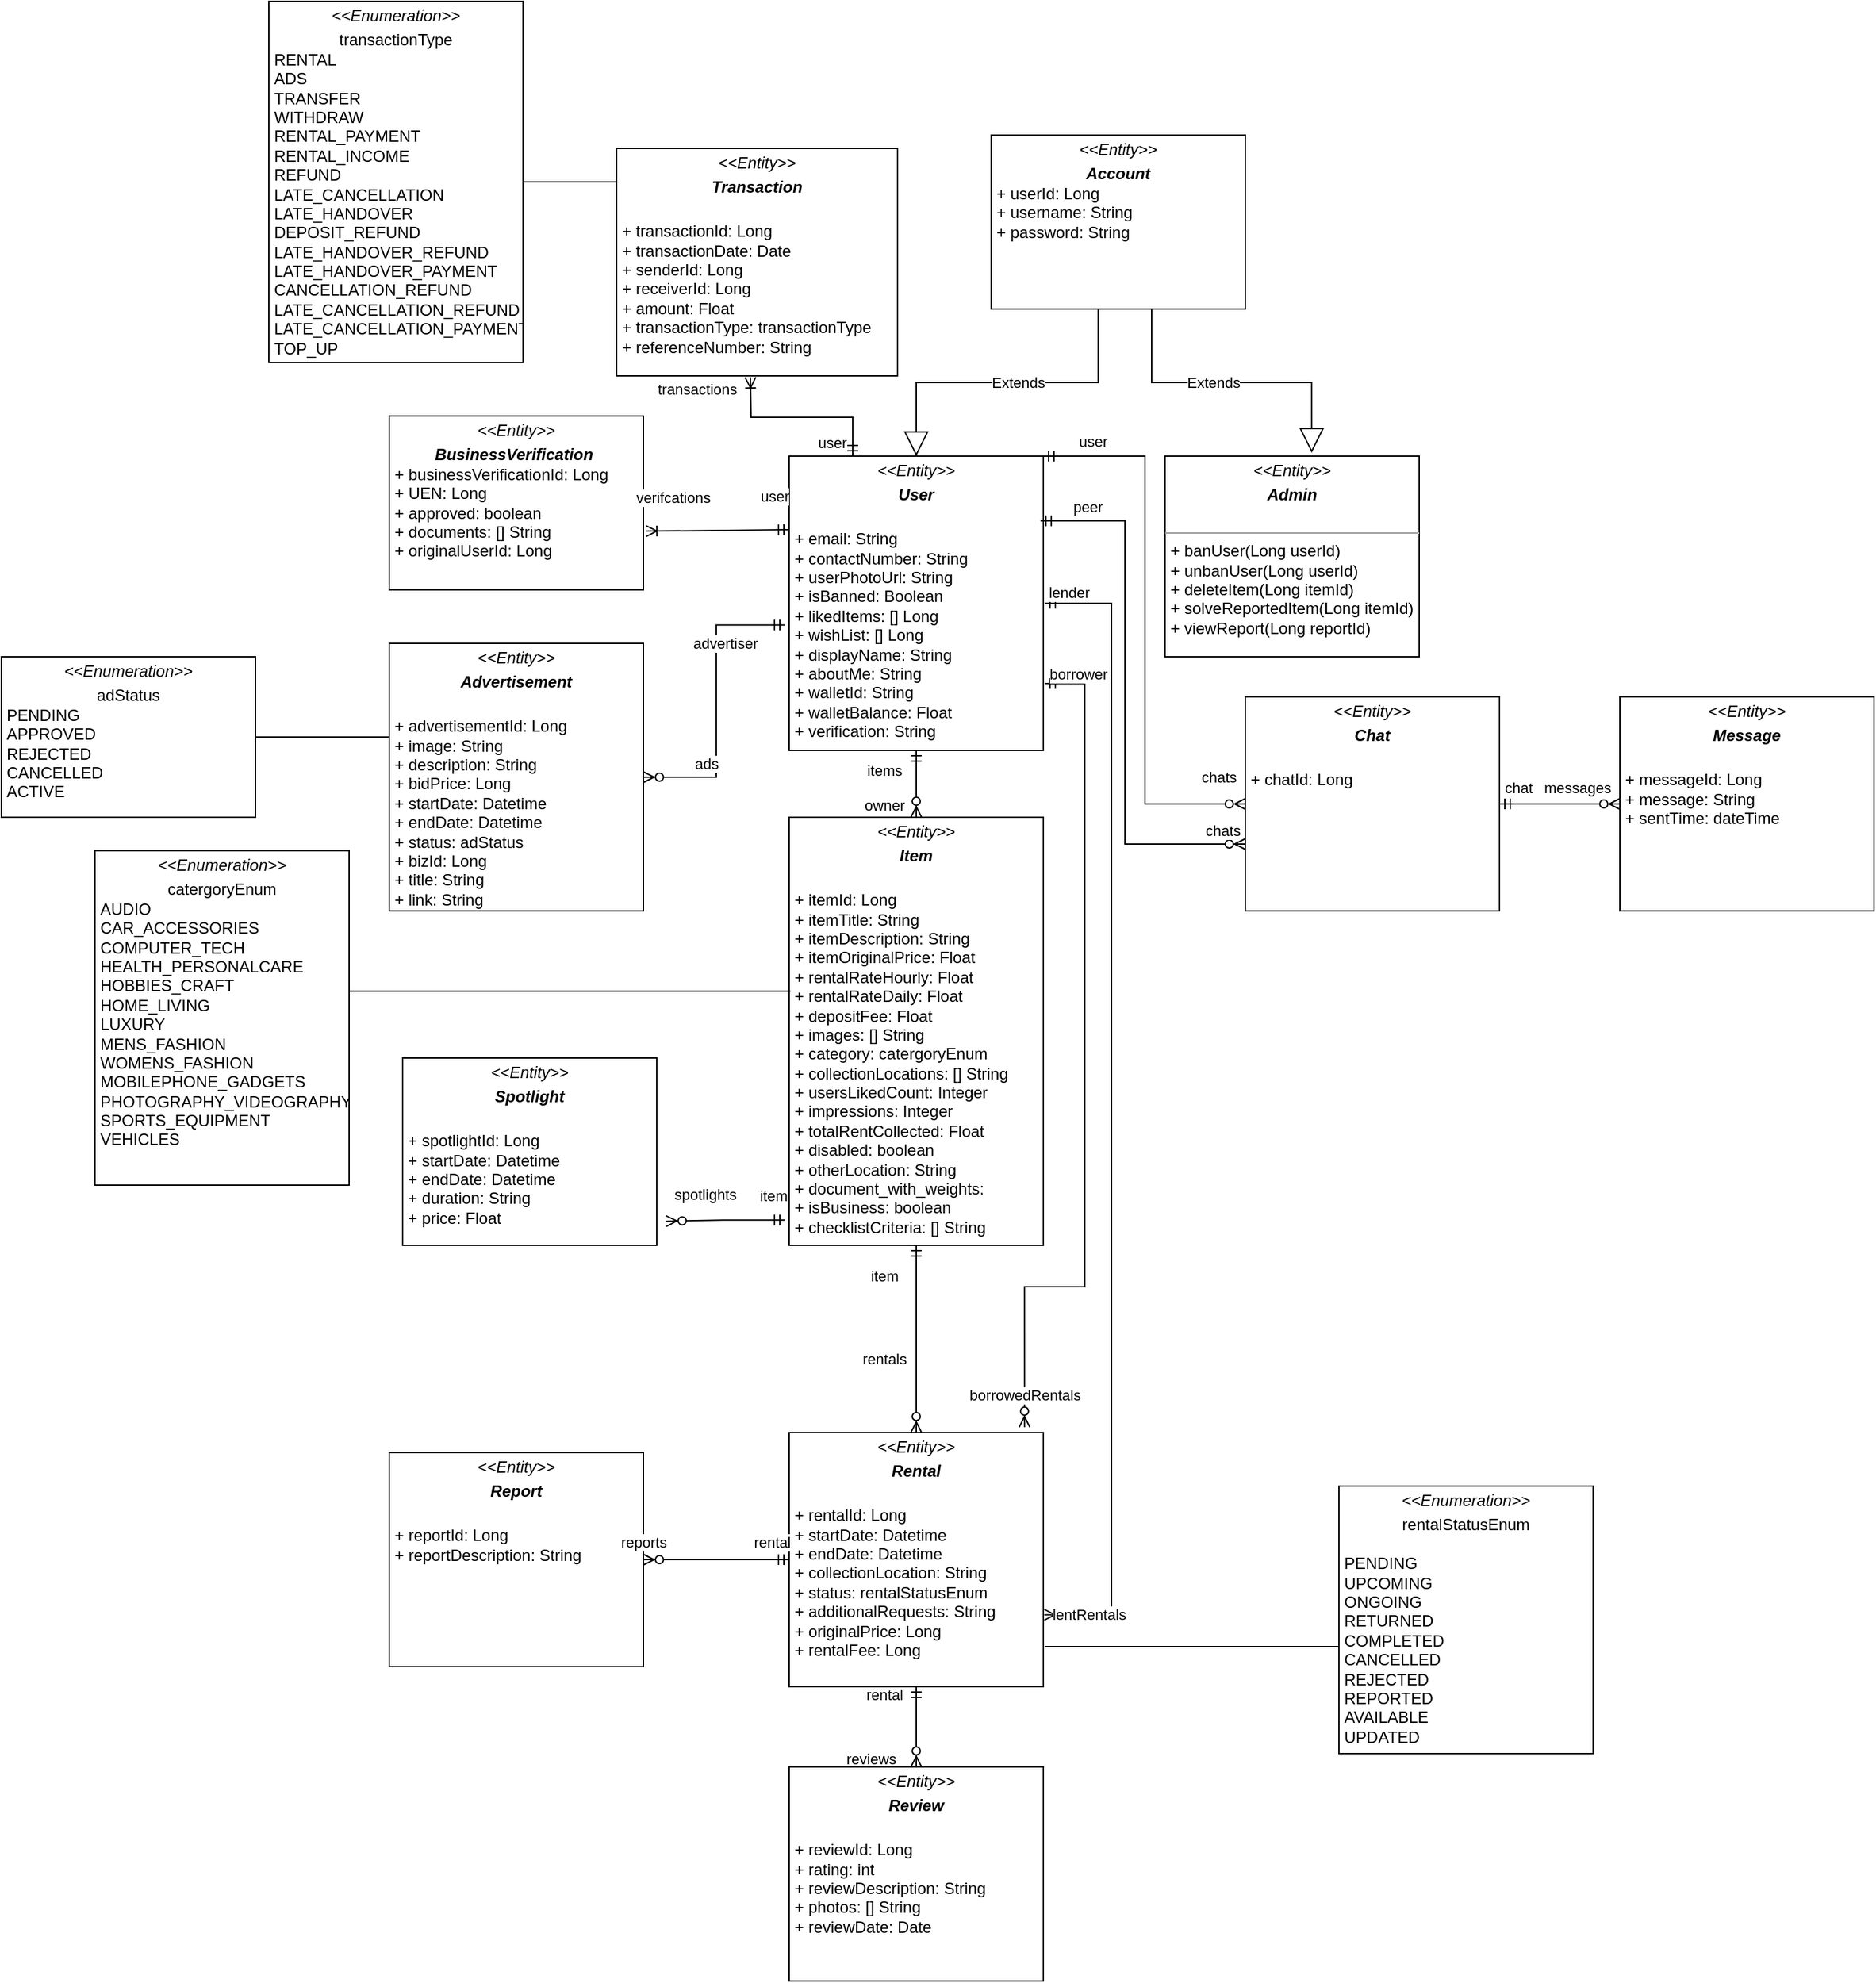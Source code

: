 <mxfile version="22.0.8" type="github">
  <diagram id="C5RBs43oDa-KdzZeNtuy" name="Page-1">
    <mxGraphModel dx="2501" dy="1987" grid="1" gridSize="10" guides="1" tooltips="1" connect="1" arrows="1" fold="1" page="1" pageScale="1" pageWidth="827" pageHeight="1169" math="0" shadow="0">
      <root>
        <mxCell id="WIyWlLk6GJQsqaUBKTNV-0" />
        <mxCell id="WIyWlLk6GJQsqaUBKTNV-1" parent="WIyWlLk6GJQsqaUBKTNV-0" />
        <mxCell id="4CHvbJoagZqmo3jlW4zm-0" value="&lt;p style=&quot;margin:0px;margin-top:4px;text-align:center;&quot;&gt;&lt;i&gt;&amp;lt;&amp;lt;Entity&amp;gt;&amp;gt;&lt;/i&gt;&lt;/p&gt;&lt;p style=&quot;margin:0px;margin-top:4px;text-align:center;&quot;&gt;&lt;i&gt;&lt;b&gt;User&lt;/b&gt;&lt;/i&gt;&lt;br&gt;&lt;/p&gt;&lt;p style=&quot;margin:0px;margin-top:4px;text-align:center;&quot;&gt;&lt;br&gt;&lt;/p&gt;&lt;p style=&quot;margin:0px;margin-left:4px;&quot;&gt;+ email: String&lt;/p&gt;&lt;p style=&quot;margin:0px;margin-left:4px;&quot;&gt;+ contactNumber: String&lt;/p&gt;&lt;p style=&quot;margin:0px;margin-left:4px;&quot;&gt;+ userPhotoUrl: String&lt;/p&gt;&lt;p style=&quot;margin:0px;margin-left:4px;&quot;&gt;+ isBanned: Boolean&lt;/p&gt;&lt;p style=&quot;margin:0px;margin-left:4px;&quot;&gt;+ likedItems: [] Long&lt;/p&gt;&lt;p style=&quot;margin:0px;margin-left:4px;&quot;&gt;+ wishList: [] Long&lt;br&gt;&lt;/p&gt;&lt;p style=&quot;margin:0px;margin-left:4px;&quot;&gt;+ displayName: String&lt;br&gt;&lt;/p&gt;&lt;p style=&quot;margin:0px;margin-left:4px;&quot;&gt;+ aboutMe: String&lt;br&gt;&lt;/p&gt;&lt;p style=&quot;margin:0px;margin-left:4px;&quot;&gt;+ walletId: String&lt;br&gt;&lt;/p&gt;&lt;p style=&quot;margin:0px;margin-left:4px;&quot;&gt;+ walletBalance: Float&lt;br&gt;&lt;/p&gt;&lt;p style=&quot;margin:0px;margin-left:4px;&quot;&gt;+ verification: String&lt;br&gt;&lt;/p&gt;&lt;p style=&quot;margin:0px;margin-left:4px;&quot;&gt;&lt;br&gt;&lt;/p&gt;&lt;p style=&quot;margin:0px;margin-left:4px;&quot;&gt;&lt;br&gt;&lt;/p&gt;" style="verticalAlign=top;align=left;overflow=fill;fontSize=12;fontFamily=Helvetica;html=1;whiteSpace=wrap;" vertex="1" parent="WIyWlLk6GJQsqaUBKTNV-1">
          <mxGeometry x="319" y="40" width="190" height="220" as="geometry" />
        </mxCell>
        <mxCell id="4CHvbJoagZqmo3jlW4zm-1" value="&lt;p style=&quot;margin:0px;margin-top:4px;text-align:center;&quot;&gt;&lt;i&gt;&amp;lt;&amp;lt;Entity&amp;gt;&amp;gt;&lt;/i&gt;&lt;/p&gt;&lt;p style=&quot;margin:0px;margin-top:4px;text-align:center;&quot;&gt;&lt;i&gt;&lt;b&gt;BusinessVerification&lt;/b&gt;&lt;/i&gt;&lt;span style=&quot;background-color: initial; text-align: left;&quot;&gt;&amp;nbsp;&lt;/span&gt;&lt;/p&gt;&lt;p style=&quot;margin:0px;margin-left:4px;&quot;&gt;+ businessVerificationId: Long&lt;/p&gt;&lt;p style=&quot;margin:0px;margin-left:4px;&quot;&gt;+ UEN: Long&lt;/p&gt;&lt;p style=&quot;margin:0px;margin-left:4px;&quot;&gt;+ approved: boolean&lt;/p&gt;&lt;p style=&quot;margin:0px;margin-left:4px;&quot;&gt;+ documents: [] String&lt;/p&gt;&lt;p style=&quot;margin:0px;margin-left:4px;&quot;&gt;+ originalUserId: Long&lt;/p&gt;&lt;p style=&quot;margin:0px;margin-left:4px;&quot;&gt;&lt;br&gt;&lt;/p&gt;" style="verticalAlign=top;align=left;overflow=fill;fontSize=12;fontFamily=Helvetica;html=1;whiteSpace=wrap;" vertex="1" parent="WIyWlLk6GJQsqaUBKTNV-1">
          <mxGeometry x="20" y="10" width="190" height="130" as="geometry" />
        </mxCell>
        <mxCell id="4CHvbJoagZqmo3jlW4zm-2" value="&lt;p style=&quot;margin:0px;margin-top:4px;text-align:center;&quot;&gt;&lt;i&gt;&amp;lt;&amp;lt;Entity&amp;gt;&amp;gt;&lt;/i&gt;&lt;/p&gt;&lt;p style=&quot;margin:0px;margin-top:4px;text-align:center;&quot;&gt;&lt;i&gt;&lt;b&gt;Account&lt;/b&gt;&lt;/i&gt;&lt;br&gt;&lt;/p&gt;&lt;p style=&quot;border-color: var(--border-color); margin: 0px 0px 0px 4px;&quot;&gt;+ userId: Long&lt;br style=&quot;border-color: var(--border-color);&quot;&gt;+ username: String&lt;/p&gt;&lt;p style=&quot;border-color: var(--border-color); margin: 0px 0px 0px 4px;&quot;&gt;+ password: String&lt;/p&gt;&lt;p style=&quot;margin:0px;margin-left:4px;&quot;&gt;&lt;br&gt;&lt;/p&gt;" style="verticalAlign=top;align=left;overflow=fill;fontSize=12;fontFamily=Helvetica;html=1;whiteSpace=wrap;" vertex="1" parent="WIyWlLk6GJQsqaUBKTNV-1">
          <mxGeometry x="470" y="-200" width="190" height="130" as="geometry" />
        </mxCell>
        <mxCell id="4CHvbJoagZqmo3jlW4zm-3" value="Extends" style="endArrow=block;endSize=16;endFill=0;html=1;rounded=0;exitX=0.5;exitY=1;exitDx=0;exitDy=0;entryX=0.5;entryY=0;entryDx=0;entryDy=0;edgeStyle=orthogonalEdgeStyle;" edge="1" parent="WIyWlLk6GJQsqaUBKTNV-1" source="4CHvbJoagZqmo3jlW4zm-2" target="4CHvbJoagZqmo3jlW4zm-0">
          <mxGeometry width="160" relative="1" as="geometry">
            <mxPoint x="600" y="60" as="sourcePoint" />
            <mxPoint x="760" y="60" as="targetPoint" />
            <Array as="points">
              <mxPoint x="550" y="-70" />
              <mxPoint x="550" y="-15" />
              <mxPoint x="414" y="-15" />
            </Array>
          </mxGeometry>
        </mxCell>
        <mxCell id="4CHvbJoagZqmo3jlW4zm-4" value="&lt;p style=&quot;margin:0px;margin-top:4px;text-align:center;&quot;&gt;&lt;i&gt;&amp;lt;&amp;lt;Entity&amp;gt;&amp;gt;&lt;/i&gt;&lt;/p&gt;&lt;p style=&quot;margin:0px;margin-top:4px;text-align:center;&quot;&gt;&lt;i&gt;&lt;b&gt;Admin&lt;/b&gt;&lt;/i&gt;&lt;br&gt;&lt;/p&gt;&lt;p style=&quot;border-color: var(--border-color); margin: 0px 0px 0px 4px;&quot;&gt;&lt;br&gt;&lt;/p&gt;&lt;hr size=&quot;1&quot;&gt;&lt;p style=&quot;margin:0px;margin-left:4px;&quot;&gt;+ banUser(Long userId)&lt;/p&gt;&lt;p style=&quot;margin:0px;margin-left:4px;&quot;&gt;+ unbanUser(Long userId)&lt;/p&gt;&lt;p style=&quot;margin:0px;margin-left:4px;&quot;&gt;+ deleteItem(Long itemId)&lt;/p&gt;&lt;p style=&quot;margin:0px;margin-left:4px;&quot;&gt;+ solveReportedItem(Long itemId)&lt;/p&gt;&lt;p style=&quot;margin:0px;margin-left:4px;&quot;&gt;+ viewReport(Long reportId)&lt;/p&gt;" style="verticalAlign=top;align=left;overflow=fill;fontSize=12;fontFamily=Helvetica;html=1;whiteSpace=wrap;" vertex="1" parent="WIyWlLk6GJQsqaUBKTNV-1">
          <mxGeometry x="600" y="40" width="190" height="150" as="geometry" />
        </mxCell>
        <mxCell id="4CHvbJoagZqmo3jlW4zm-5" value="Extends" style="endArrow=block;endSize=16;endFill=0;html=1;rounded=0;exitX=0.5;exitY=1;exitDx=0;exitDy=0;edgeStyle=orthogonalEdgeStyle;entryX=0.577;entryY=-0.017;entryDx=0;entryDy=0;entryPerimeter=0;" edge="1" parent="WIyWlLk6GJQsqaUBKTNV-1" source="4CHvbJoagZqmo3jlW4zm-2" target="4CHvbJoagZqmo3jlW4zm-4">
          <mxGeometry width="160" relative="1" as="geometry">
            <mxPoint x="614" y="-60" as="sourcePoint" />
            <mxPoint x="910" y="-80" as="targetPoint" />
            <Array as="points">
              <mxPoint x="590" y="-70" />
              <mxPoint x="590" y="-15" />
              <mxPoint x="710" y="-15" />
            </Array>
          </mxGeometry>
        </mxCell>
        <mxCell id="4CHvbJoagZqmo3jlW4zm-6" value="&lt;p style=&quot;margin:0px;margin-top:4px;text-align:center;&quot;&gt;&lt;i&gt;&amp;lt;&amp;lt;Entity&amp;gt;&amp;gt;&lt;/i&gt;&lt;/p&gt;&lt;p style=&quot;margin:0px;margin-top:4px;text-align:center;&quot;&gt;&lt;i&gt;&lt;b&gt;Item&lt;/b&gt;&lt;/i&gt;&lt;br&gt;&lt;/p&gt;&lt;p style=&quot;margin:0px;margin-top:4px;text-align:center;&quot;&gt;&lt;br&gt;&lt;/p&gt;&lt;p style=&quot;margin:0px;margin-left:4px;&quot;&gt;+ itemId: Long&lt;br&gt;&lt;/p&gt;&lt;p style=&quot;margin:0px;margin-left:4px;&quot;&gt;+ itemTitle: String&lt;/p&gt;&lt;p style=&quot;margin:0px;margin-left:4px;&quot;&gt;+ itemDescription: String&lt;/p&gt;&lt;p style=&quot;margin:0px;margin-left:4px;&quot;&gt;+ itemOriginalPrice: Float&lt;/p&gt;&lt;p style=&quot;margin:0px;margin-left:4px;&quot;&gt;+ rentalRateHourly: Float&lt;/p&gt;&lt;p style=&quot;margin:0px;margin-left:4px;&quot;&gt;+ rentalRateDaily: Float&lt;/p&gt;&lt;p style=&quot;border-color: var(--border-color); margin: 0px 0px 0px 4px;&quot;&gt;+ depositFee: Float&lt;/p&gt;&lt;p style=&quot;margin:0px;margin-left:4px;&quot;&gt;+ images: [] String&lt;/p&gt;&lt;p style=&quot;margin:0px;margin-left:4px;&quot;&gt;+ category: catergoryEnum&lt;/p&gt;&lt;p style=&quot;margin:0px;margin-left:4px;&quot;&gt;+ collectionLocations: [] String&lt;/p&gt;&lt;p style=&quot;margin:0px;margin-left:4px;&quot;&gt;+ usersLikedCount: Integer&lt;/p&gt;&lt;p style=&quot;margin:0px;margin-left:4px;&quot;&gt;+ impressions: Integer&lt;br&gt;&lt;/p&gt;&lt;p style=&quot;margin:0px;margin-left:4px;&quot;&gt;+ totalRentCollected: Float&lt;/p&gt;&lt;p style=&quot;margin:0px;margin-left:4px;&quot;&gt;+ disabled: boolean&lt;/p&gt;&lt;p style=&quot;margin:0px;margin-left:4px;&quot;&gt;+ otherLocation: String&lt;/p&gt;&lt;p style=&quot;margin:0px;margin-left:4px;&quot;&gt;+ document_with_weights:&lt;/p&gt;&lt;p style=&quot;margin:0px;margin-left:4px;&quot;&gt;+ isBusiness: boolean&lt;/p&gt;&lt;p style=&quot;margin:0px;margin-left:4px;&quot;&gt;+ checklistCriteria: [] String&lt;/p&gt;&lt;p style=&quot;margin:0px;margin-left:4px;&quot;&gt;&lt;br&gt;&lt;/p&gt;" style="verticalAlign=top;align=left;overflow=fill;fontSize=12;fontFamily=Helvetica;html=1;whiteSpace=wrap;" vertex="1" parent="WIyWlLk6GJQsqaUBKTNV-1">
          <mxGeometry x="319" y="310" width="190" height="320" as="geometry" />
        </mxCell>
        <mxCell id="4CHvbJoagZqmo3jlW4zm-7" value="" style="fontSize=12;html=1;endArrow=ERzeroToMany;startArrow=ERmandOne;rounded=0;exitX=0.5;exitY=1;exitDx=0;exitDy=0;" edge="1" parent="WIyWlLk6GJQsqaUBKTNV-1" source="4CHvbJoagZqmo3jlW4zm-0" target="4CHvbJoagZqmo3jlW4zm-6">
          <mxGeometry width="100" height="100" relative="1" as="geometry">
            <mxPoint x="580" y="540" as="sourcePoint" />
            <mxPoint x="480" y="460" as="targetPoint" />
          </mxGeometry>
        </mxCell>
        <mxCell id="4CHvbJoagZqmo3jlW4zm-8" value="owner" style="edgeLabel;html=1;align=center;verticalAlign=middle;resizable=0;points=[];" vertex="1" connectable="0" parent="4CHvbJoagZqmo3jlW4zm-7">
          <mxGeometry x="-0.59" y="1" relative="1" as="geometry">
            <mxPoint x="-25" y="30" as="offset" />
          </mxGeometry>
        </mxCell>
        <mxCell id="4CHvbJoagZqmo3jlW4zm-9" value="items" style="edgeLabel;html=1;align=center;verticalAlign=middle;resizable=0;points=[];" vertex="1" connectable="0" parent="4CHvbJoagZqmo3jlW4zm-7">
          <mxGeometry x="0.032" y="-1" relative="1" as="geometry">
            <mxPoint x="-23" y="-11" as="offset" />
          </mxGeometry>
        </mxCell>
        <mxCell id="4CHvbJoagZqmo3jlW4zm-10" value="" style="fontSize=12;html=1;endArrow=ERzeroToMany;startArrow=ERmandOne;rounded=0;exitX=0.5;exitY=1;exitDx=0;exitDy=0;" edge="1" parent="WIyWlLk6GJQsqaUBKTNV-1" source="4CHvbJoagZqmo3jlW4zm-14" target="4CHvbJoagZqmo3jlW4zm-13">
          <mxGeometry width="100" height="100" relative="1" as="geometry">
            <mxPoint x="230" y="1050" as="sourcePoint" />
            <mxPoint x="230" y="1130" as="targetPoint" />
          </mxGeometry>
        </mxCell>
        <mxCell id="4CHvbJoagZqmo3jlW4zm-11" value="rental" style="edgeLabel;html=1;align=center;verticalAlign=middle;resizable=0;points=[];" vertex="1" connectable="0" parent="4CHvbJoagZqmo3jlW4zm-10">
          <mxGeometry x="-0.566" relative="1" as="geometry">
            <mxPoint x="-24" y="-7" as="offset" />
          </mxGeometry>
        </mxCell>
        <mxCell id="4CHvbJoagZqmo3jlW4zm-12" value="reviews" style="edgeLabel;html=1;align=center;verticalAlign=middle;resizable=0;points=[];" vertex="1" connectable="0" parent="4CHvbJoagZqmo3jlW4zm-10">
          <mxGeometry x="0.372" relative="1" as="geometry">
            <mxPoint x="-34" y="13" as="offset" />
          </mxGeometry>
        </mxCell>
        <mxCell id="4CHvbJoagZqmo3jlW4zm-13" value="&lt;p style=&quot;margin:0px;margin-top:4px;text-align:center;&quot;&gt;&lt;i&gt;&amp;lt;&amp;lt;Entity&amp;gt;&amp;gt;&lt;/i&gt;&lt;/p&gt;&lt;p style=&quot;margin:0px;margin-top:4px;text-align:center;&quot;&gt;&lt;b&gt;&lt;i&gt;Review&lt;/i&gt;&lt;/b&gt;&lt;/p&gt;&lt;p style=&quot;margin:0px;margin-top:4px;text-align:center;&quot;&gt;&lt;b&gt;&lt;i&gt;&lt;br&gt;&lt;/i&gt;&lt;/b&gt;&lt;/p&gt;&lt;p style=&quot;margin:0px;margin-left:4px;&quot;&gt;+ reviewId: Long&lt;br&gt;&lt;/p&gt;&lt;p style=&quot;margin:0px;margin-left:4px;&quot;&gt;+ rating: int&lt;/p&gt;&lt;p style=&quot;margin:0px;margin-left:4px;&quot;&gt;+ reviewDescription: String&lt;/p&gt;&lt;p style=&quot;margin:0px;margin-left:4px;&quot;&gt;+ photos: [] String&lt;/p&gt;&lt;p style=&quot;margin:0px;margin-left:4px;&quot;&gt;+ reviewDate: Date&lt;/p&gt;&lt;p style=&quot;margin:0px;margin-left:4px;&quot;&gt;&lt;br&gt;&lt;/p&gt;&lt;p style=&quot;margin:0px;margin-left:4px;&quot;&gt;&lt;br&gt;&lt;/p&gt;" style="verticalAlign=top;align=left;overflow=fill;fontSize=12;fontFamily=Helvetica;html=1;whiteSpace=wrap;" vertex="1" parent="WIyWlLk6GJQsqaUBKTNV-1">
          <mxGeometry x="319" y="1020" width="190" height="160" as="geometry" />
        </mxCell>
        <mxCell id="4CHvbJoagZqmo3jlW4zm-14" value="&lt;p style=&quot;margin:0px;margin-top:4px;text-align:center;&quot;&gt;&lt;i&gt;&amp;lt;&amp;lt;Entity&amp;gt;&amp;gt;&lt;/i&gt;&lt;/p&gt;&lt;p style=&quot;margin:0px;margin-top:4px;text-align:center;&quot;&gt;&lt;b&gt;&lt;i&gt;Rental&lt;/i&gt;&lt;/b&gt;&lt;/p&gt;&lt;p style=&quot;margin:0px;margin-top:4px;text-align:center;&quot;&gt;&lt;b&gt;&lt;i&gt;&lt;br&gt;&lt;/i&gt;&lt;/b&gt;&lt;/p&gt;&lt;p style=&quot;margin:0px;margin-left:4px;&quot;&gt;+ rentalId: Long&lt;/p&gt;&lt;p style=&quot;margin:0px;margin-left:4px;&quot;&gt;&lt;span style=&quot;background-color: initial;&quot;&gt;+ startDate: Datetime&lt;/span&gt;&lt;br&gt;&lt;/p&gt;&lt;p style=&quot;margin:0px;margin-left:4px;&quot;&gt;+ endDate: Datetime&lt;br&gt;&lt;/p&gt;&lt;p style=&quot;margin:0px;margin-left:4px;&quot;&gt;+ collectionLocation: String&lt;/p&gt;&lt;p style=&quot;margin:0px;margin-left:4px;&quot;&gt;+ status: rentalStatusEnum&lt;/p&gt;&lt;p style=&quot;border-color: var(--border-color); margin: 0px 0px 0px 4px;&quot;&gt;+ additionalRequests: String&lt;/p&gt;&lt;p style=&quot;border-color: var(--border-color); margin: 0px 0px 0px 4px;&quot;&gt;+ originalPrice: Long&lt;/p&gt;&lt;p style=&quot;border-color: var(--border-color); margin: 0px 0px 0px 4px;&quot;&gt;&lt;span style=&quot;background-color: initial;&quot;&gt;+ rentalFee: Long&lt;/span&gt;&lt;br&gt;&lt;/p&gt;&lt;p style=&quot;border-color: var(--border-color); margin: 0px 0px 0px 4px;&quot;&gt;&lt;br&gt;&lt;/p&gt;&lt;div&gt;&lt;br&gt;&lt;/div&gt;&lt;hr size=&quot;1&quot;&gt;&lt;p style=&quot;margin:0px;margin-left:4px;&quot;&gt;&lt;br&gt;&lt;/p&gt;" style="verticalAlign=top;align=left;overflow=fill;fontSize=12;fontFamily=Helvetica;html=1;whiteSpace=wrap;" vertex="1" parent="WIyWlLk6GJQsqaUBKTNV-1">
          <mxGeometry x="319" y="770" width="190" height="190" as="geometry" />
        </mxCell>
        <mxCell id="4CHvbJoagZqmo3jlW4zm-15" value="&lt;p style=&quot;margin:0px;margin-top:4px;text-align:center;&quot;&gt;&lt;i&gt;&amp;lt;&amp;lt;Enumeration&amp;gt;&amp;gt;&lt;/i&gt;&lt;/p&gt;&lt;p style=&quot;margin:0px;margin-top:4px;text-align:center;&quot;&gt;catergoryEnum&lt;br&gt;&lt;/p&gt;&lt;p style=&quot;margin:0px;margin-left:4px;&quot;&gt;AUDIO&lt;/p&gt;&lt;p style=&quot;margin:0px;margin-left:4px;&quot;&gt;CAR_ACCESSORIES&lt;/p&gt;&lt;p style=&quot;margin:0px;margin-left:4px;&quot;&gt;COMPUTER_TECH&lt;/p&gt;&lt;p style=&quot;margin:0px;margin-left:4px;&quot;&gt;HEALTH_PERSONALCARE&lt;/p&gt;&lt;p style=&quot;margin:0px;margin-left:4px;&quot;&gt;HOBBIES_CRAFT&lt;/p&gt;&lt;p style=&quot;margin:0px;margin-left:4px;&quot;&gt;HOME_LIVING&lt;/p&gt;&lt;p style=&quot;margin:0px;margin-left:4px;&quot;&gt;LUXURY&lt;/p&gt;&lt;p style=&quot;margin:0px;margin-left:4px;&quot;&gt;MENS_FASHION&lt;/p&gt;&lt;p style=&quot;margin:0px;margin-left:4px;&quot;&gt;WOMENS_FASHION&lt;/p&gt;&lt;p style=&quot;margin:0px;margin-left:4px;&quot;&gt;MOBILEPHONE_GADGETS&lt;/p&gt;&lt;p style=&quot;margin:0px;margin-left:4px;&quot;&gt;PHOTOGRAPHY_VIDEOGRAPHY&lt;/p&gt;&lt;p style=&quot;margin:0px;margin-left:4px;&quot;&gt;SPORTS_EQUIPMENT&lt;/p&gt;&lt;p style=&quot;margin:0px;margin-left:4px;&quot;&gt;VEHICLES&lt;/p&gt;&lt;p style=&quot;margin:0px;margin-left:4px;&quot;&gt;&lt;br&gt;&lt;/p&gt;&lt;p style=&quot;margin:0px;margin-left:4px;&quot;&gt;&lt;br&gt;&lt;/p&gt;" style="verticalAlign=top;align=left;overflow=fill;fontSize=12;fontFamily=Helvetica;html=1;whiteSpace=wrap;" vertex="1" parent="WIyWlLk6GJQsqaUBKTNV-1">
          <mxGeometry x="-200" y="335" width="190" height="250" as="geometry" />
        </mxCell>
        <mxCell id="4CHvbJoagZqmo3jlW4zm-16" value="&lt;p style=&quot;margin:0px;margin-top:4px;text-align:center;&quot;&gt;&lt;i&gt;&amp;lt;&amp;lt;Enumeration&amp;gt;&amp;gt;&lt;/i&gt;&lt;/p&gt;&lt;p style=&quot;margin:0px;margin-top:4px;text-align:center;&quot;&gt;rentalStatusEnum&lt;/p&gt;&lt;p style=&quot;margin:0px;margin-left:4px;&quot;&gt;&lt;br&gt;&lt;/p&gt;&lt;p style=&quot;margin:0px;margin-left:4px;&quot;&gt;PENDING&lt;/p&gt;&lt;p style=&quot;margin:0px;margin-left:4px;&quot;&gt;UPCOMING&lt;/p&gt;&lt;p style=&quot;margin:0px;margin-left:4px;&quot;&gt;ONGOING&lt;/p&gt;&lt;p style=&quot;margin:0px;margin-left:4px;&quot;&gt;RETURNED&lt;/p&gt;&lt;p style=&quot;margin:0px;margin-left:4px;&quot;&gt;COMPLETED&lt;/p&gt;&lt;p style=&quot;margin:0px;margin-left:4px;&quot;&gt;CANCELLED&lt;br&gt;&lt;/p&gt;&lt;p style=&quot;margin:0px;margin-left:4px;&quot;&gt;REJECTED&lt;/p&gt;&lt;p style=&quot;margin:0px;margin-left:4px;&quot;&gt;REPORTED&lt;/p&gt;&lt;p style=&quot;margin:0px;margin-left:4px;&quot;&gt;AVAILABLE&lt;/p&gt;&lt;p style=&quot;margin:0px;margin-left:4px;&quot;&gt;UPDATED&lt;/p&gt;" style="verticalAlign=top;align=left;overflow=fill;fontSize=12;fontFamily=Helvetica;html=1;whiteSpace=wrap;" vertex="1" parent="WIyWlLk6GJQsqaUBKTNV-1">
          <mxGeometry x="730" y="810" width="190" height="200" as="geometry" />
        </mxCell>
        <mxCell id="4CHvbJoagZqmo3jlW4zm-17" value="" style="fontSize=12;html=1;endArrow=ERzeroToMany;startArrow=ERmandOne;rounded=0;exitX=0.5;exitY=1;exitDx=0;exitDy=0;entryX=0.5;entryY=0;entryDx=0;entryDy=0;" edge="1" parent="WIyWlLk6GJQsqaUBKTNV-1" source="4CHvbJoagZqmo3jlW4zm-6" target="4CHvbJoagZqmo3jlW4zm-14">
          <mxGeometry width="100" height="100" relative="1" as="geometry">
            <mxPoint x="329" y="570" as="sourcePoint" />
            <mxPoint x="240" y="570" as="targetPoint" />
          </mxGeometry>
        </mxCell>
        <mxCell id="4CHvbJoagZqmo3jlW4zm-18" value="item" style="edgeLabel;html=1;align=center;verticalAlign=middle;resizable=0;points=[];" vertex="1" connectable="0" parent="4CHvbJoagZqmo3jlW4zm-17">
          <mxGeometry x="-0.57" y="-1" relative="1" as="geometry">
            <mxPoint x="-23" y="-7" as="offset" />
          </mxGeometry>
        </mxCell>
        <mxCell id="4CHvbJoagZqmo3jlW4zm-19" value="rentals" style="edgeLabel;html=1;align=center;verticalAlign=middle;resizable=0;points=[];" vertex="1" connectable="0" parent="4CHvbJoagZqmo3jlW4zm-17">
          <mxGeometry x="0.157" relative="1" as="geometry">
            <mxPoint x="-24" y="4" as="offset" />
          </mxGeometry>
        </mxCell>
        <mxCell id="4CHvbJoagZqmo3jlW4zm-20" value="&lt;p style=&quot;margin:0px;margin-top:4px;text-align:center;&quot;&gt;&lt;i&gt;&amp;lt;&amp;lt;Entity&amp;gt;&amp;gt;&lt;/i&gt;&lt;/p&gt;&lt;p style=&quot;margin:0px;margin-top:4px;text-align:center;&quot;&gt;&lt;i&gt;&lt;b&gt;Report&lt;/b&gt;&lt;/i&gt;&lt;br&gt;&lt;/p&gt;&lt;p style=&quot;margin:0px;margin-top:4px;text-align:center;&quot;&gt;&lt;br&gt;&lt;/p&gt;&lt;p style=&quot;margin:0px;margin-left:4px;&quot;&gt;+ reportId: Long&lt;br&gt;&lt;/p&gt;&lt;p style=&quot;margin:0px;margin-left:4px;&quot;&gt;+ reportDescription: String&lt;/p&gt;&lt;p style=&quot;margin:0px;margin-left:4px;&quot;&gt;&lt;br&gt;&lt;/p&gt;&lt;p style=&quot;margin:0px;margin-left:4px;&quot;&gt;&lt;br&gt;&lt;/p&gt;" style="verticalAlign=top;align=left;overflow=fill;fontSize=12;fontFamily=Helvetica;html=1;whiteSpace=wrap;" vertex="1" parent="WIyWlLk6GJQsqaUBKTNV-1">
          <mxGeometry x="20" y="785" width="190" height="160" as="geometry" />
        </mxCell>
        <mxCell id="4CHvbJoagZqmo3jlW4zm-21" value="" style="fontSize=12;html=1;endArrow=ERzeroToMany;startArrow=ERmandOne;rounded=0;exitX=0;exitY=0.5;exitDx=0;exitDy=0;entryX=1;entryY=0.5;entryDx=0;entryDy=0;edgeStyle=orthogonalEdgeStyle;" edge="1" parent="WIyWlLk6GJQsqaUBKTNV-1" source="4CHvbJoagZqmo3jlW4zm-14" target="4CHvbJoagZqmo3jlW4zm-20">
          <mxGeometry width="100" height="100" relative="1" as="geometry">
            <mxPoint x="519" y="810" as="sourcePoint" />
            <mxPoint x="570" y="810" as="targetPoint" />
          </mxGeometry>
        </mxCell>
        <mxCell id="4CHvbJoagZqmo3jlW4zm-22" value="rental" style="edgeLabel;html=1;align=center;verticalAlign=middle;resizable=0;points=[];" vertex="1" connectable="0" parent="4CHvbJoagZqmo3jlW4zm-21">
          <mxGeometry x="-0.632" y="1" relative="1" as="geometry">
            <mxPoint x="7" y="-14" as="offset" />
          </mxGeometry>
        </mxCell>
        <mxCell id="4CHvbJoagZqmo3jlW4zm-23" value="reports" style="edgeLabel;html=1;align=center;verticalAlign=middle;resizable=0;points=[];" vertex="1" connectable="0" parent="4CHvbJoagZqmo3jlW4zm-21">
          <mxGeometry x="0.513" y="-1" relative="1" as="geometry">
            <mxPoint x="-27" y="-12" as="offset" />
          </mxGeometry>
        </mxCell>
        <mxCell id="4CHvbJoagZqmo3jlW4zm-24" value="" style="endArrow=none;html=1;rounded=0;exitX=1;exitY=0.5;exitDx=0;exitDy=0;edgeStyle=orthogonalEdgeStyle;" edge="1" parent="WIyWlLk6GJQsqaUBKTNV-1" source="4CHvbJoagZqmo3jlW4zm-15">
          <mxGeometry relative="1" as="geometry">
            <mxPoint x="360" y="420" as="sourcePoint" />
            <mxPoint x="320" y="440" as="targetPoint" />
            <Array as="points">
              <mxPoint x="-10" y="440" />
              <mxPoint x="319" y="440" />
            </Array>
          </mxGeometry>
        </mxCell>
        <mxCell id="4CHvbJoagZqmo3jlW4zm-25" value="" style="edgeStyle=orthogonalEdgeStyle;fontSize=12;html=1;endArrow=ERzeroToMany;startArrow=ERmandOne;rounded=0;entryX=0.926;entryY=-0.021;entryDx=0;entryDy=0;entryPerimeter=0;" edge="1" parent="WIyWlLk6GJQsqaUBKTNV-1" target="4CHvbJoagZqmo3jlW4zm-14">
          <mxGeometry width="100" height="100" relative="1" as="geometry">
            <mxPoint x="510" y="210" as="sourcePoint" />
            <mxPoint x="690" y="580" as="targetPoint" />
            <Array as="points">
              <mxPoint x="540" y="210" />
              <mxPoint x="540" y="661" />
              <mxPoint x="495" y="661" />
            </Array>
          </mxGeometry>
        </mxCell>
        <mxCell id="4CHvbJoagZqmo3jlW4zm-26" value="borrower" style="edgeLabel;html=1;align=center;verticalAlign=middle;resizable=0;points=[];" vertex="1" connectable="0" parent="4CHvbJoagZqmo3jlW4zm-25">
          <mxGeometry x="-0.892" y="3" relative="1" as="geometry">
            <mxPoint x="-8" y="-11" as="offset" />
          </mxGeometry>
        </mxCell>
        <mxCell id="4CHvbJoagZqmo3jlW4zm-27" value="borrowedRentals" style="edgeLabel;html=1;align=center;verticalAlign=middle;resizable=0;points=[];" vertex="1" connectable="0" parent="4CHvbJoagZqmo3jlW4zm-25">
          <mxGeometry x="0.878" y="-1" relative="1" as="geometry">
            <mxPoint x="1" y="14" as="offset" />
          </mxGeometry>
        </mxCell>
        <mxCell id="4CHvbJoagZqmo3jlW4zm-28" value="" style="edgeStyle=orthogonalEdgeStyle;fontSize=12;html=1;endArrow=ERzeroToMany;startArrow=ERmandOne;rounded=0;entryX=1.004;entryY=0.717;entryDx=0;entryDy=0;entryPerimeter=0;" edge="1" parent="WIyWlLk6GJQsqaUBKTNV-1" target="4CHvbJoagZqmo3jlW4zm-14">
          <mxGeometry width="100" height="100" relative="1" as="geometry">
            <mxPoint x="510" y="150" as="sourcePoint" />
            <mxPoint x="790" y="620" as="targetPoint" />
            <Array as="points">
              <mxPoint x="560" y="150" />
              <mxPoint x="560" y="906" />
            </Array>
          </mxGeometry>
        </mxCell>
        <mxCell id="4CHvbJoagZqmo3jlW4zm-29" value="lender" style="edgeLabel;html=1;align=center;verticalAlign=middle;resizable=0;points=[];" vertex="1" connectable="0" parent="4CHvbJoagZqmo3jlW4zm-28">
          <mxGeometry x="-0.905" relative="1" as="geometry">
            <mxPoint x="-23" y="-8" as="offset" />
          </mxGeometry>
        </mxCell>
        <mxCell id="4CHvbJoagZqmo3jlW4zm-30" value="lentRentals" style="edgeLabel;html=1;align=center;verticalAlign=middle;resizable=0;points=[];" vertex="1" connectable="0" parent="4CHvbJoagZqmo3jlW4zm-28">
          <mxGeometry x="0.853" y="2" relative="1" as="geometry">
            <mxPoint x="-19" y="12" as="offset" />
          </mxGeometry>
        </mxCell>
        <mxCell id="4CHvbJoagZqmo3jlW4zm-31" value="&lt;p style=&quot;margin:0px;margin-top:4px;text-align:center;&quot;&gt;&lt;i&gt;&amp;lt;&amp;lt;Entity&amp;gt;&amp;gt;&lt;/i&gt;&lt;/p&gt;&lt;p style=&quot;margin:0px;margin-top:4px;text-align:center;&quot;&gt;&lt;b&gt;&lt;i&gt;Chat&lt;/i&gt;&lt;/b&gt;&lt;/p&gt;&lt;p style=&quot;margin:0px;margin-top:4px;text-align:center;&quot;&gt;&lt;b&gt;&lt;i&gt;&lt;br&gt;&lt;/i&gt;&lt;/b&gt;&lt;/p&gt;&lt;p style=&quot;margin:0px;margin-left:4px;&quot;&gt;+ chatId: Long&lt;/p&gt;&lt;p style=&quot;margin:0px;margin-left:4px;&quot;&gt;&lt;br&gt;&lt;/p&gt;&lt;p style=&quot;margin:0px;margin-left:4px;&quot;&gt;&lt;br&gt;&lt;/p&gt;" style="verticalAlign=top;align=left;overflow=fill;fontSize=12;fontFamily=Helvetica;html=1;whiteSpace=wrap;" vertex="1" parent="WIyWlLk6GJQsqaUBKTNV-1">
          <mxGeometry x="660" y="220" width="190" height="160" as="geometry" />
        </mxCell>
        <mxCell id="4CHvbJoagZqmo3jlW4zm-32" value="&lt;p style=&quot;margin:0px;margin-top:4px;text-align:center;&quot;&gt;&lt;i&gt;&amp;lt;&amp;lt;Entity&amp;gt;&amp;gt;&lt;/i&gt;&lt;/p&gt;&lt;p style=&quot;margin:0px;margin-top:4px;text-align:center;&quot;&gt;&lt;b&gt;&lt;i&gt;Message&lt;/i&gt;&lt;/b&gt;&lt;/p&gt;&lt;p style=&quot;margin:0px;margin-top:4px;text-align:center;&quot;&gt;&lt;b&gt;&lt;i&gt;&lt;br&gt;&lt;/i&gt;&lt;/b&gt;&lt;/p&gt;&lt;p style=&quot;margin:0px;margin-left:4px;&quot;&gt;+ messageId: Long&lt;/p&gt;&lt;p style=&quot;margin:0px;margin-left:4px;&quot;&gt;+ message: String&lt;/p&gt;&lt;p style=&quot;margin:0px;margin-left:4px;&quot;&gt;+ sentTime: dateTime&lt;/p&gt;&lt;p style=&quot;margin:0px;margin-left:4px;&quot;&gt;&lt;br&gt;&lt;/p&gt;&lt;p style=&quot;margin:0px;margin-left:4px;&quot;&gt;&lt;br&gt;&lt;/p&gt;" style="verticalAlign=top;align=left;overflow=fill;fontSize=12;fontFamily=Helvetica;html=1;whiteSpace=wrap;" vertex="1" parent="WIyWlLk6GJQsqaUBKTNV-1">
          <mxGeometry x="940" y="220" width="190" height="160" as="geometry" />
        </mxCell>
        <mxCell id="4CHvbJoagZqmo3jlW4zm-33" value="" style="fontSize=12;html=1;endArrow=ERzeroToMany;startArrow=ERmandOne;rounded=0;exitX=1;exitY=0.5;exitDx=0;exitDy=0;entryX=0;entryY=0.5;entryDx=0;entryDy=0;" edge="1" parent="WIyWlLk6GJQsqaUBKTNV-1" source="4CHvbJoagZqmo3jlW4zm-31" target="4CHvbJoagZqmo3jlW4zm-32">
          <mxGeometry width="100" height="100" relative="1" as="geometry">
            <mxPoint x="870" y="550" as="sourcePoint" />
            <mxPoint x="970" y="450" as="targetPoint" />
          </mxGeometry>
        </mxCell>
        <mxCell id="4CHvbJoagZqmo3jlW4zm-34" value="chat" style="edgeLabel;html=1;align=center;verticalAlign=middle;resizable=0;points=[];" vertex="1" connectable="0" parent="4CHvbJoagZqmo3jlW4zm-33">
          <mxGeometry x="-0.691" y="1" relative="1" as="geometry">
            <mxPoint y="-11" as="offset" />
          </mxGeometry>
        </mxCell>
        <mxCell id="4CHvbJoagZqmo3jlW4zm-35" value="messages" style="edgeLabel;html=1;align=center;verticalAlign=middle;resizable=0;points=[];" vertex="1" connectable="0" parent="4CHvbJoagZqmo3jlW4zm-33">
          <mxGeometry x="-0.691" y="1" relative="1" as="geometry">
            <mxPoint x="44" y="-11" as="offset" />
          </mxGeometry>
        </mxCell>
        <mxCell id="4CHvbJoagZqmo3jlW4zm-36" value="" style="fontSize=12;html=1;endArrow=ERzeroToMany;startArrow=ERmandOne;rounded=0;entryX=0;entryY=0.5;entryDx=0;entryDy=0;exitX=1;exitY=0;exitDx=0;exitDy=0;edgeStyle=orthogonalEdgeStyle;" edge="1" parent="WIyWlLk6GJQsqaUBKTNV-1" source="4CHvbJoagZqmo3jlW4zm-0" target="4CHvbJoagZqmo3jlW4zm-31">
          <mxGeometry width="100" height="100" relative="1" as="geometry">
            <mxPoint x="510" y="300" as="sourcePoint" />
            <mxPoint x="990" y="310" as="targetPoint" />
            <Array as="points">
              <mxPoint x="585" y="40" />
              <mxPoint x="585" y="300" />
            </Array>
          </mxGeometry>
        </mxCell>
        <mxCell id="4CHvbJoagZqmo3jlW4zm-37" value="chats" style="edgeLabel;html=1;align=center;verticalAlign=middle;resizable=0;points=[];" vertex="1" connectable="0" parent="4CHvbJoagZqmo3jlW4zm-36">
          <mxGeometry x="0.732" y="-1" relative="1" as="geometry">
            <mxPoint x="35" y="-21" as="offset" />
          </mxGeometry>
        </mxCell>
        <mxCell id="4CHvbJoagZqmo3jlW4zm-38" value="user" style="edgeLabel;html=1;align=center;verticalAlign=middle;resizable=0;points=[];" vertex="1" connectable="0" parent="4CHvbJoagZqmo3jlW4zm-36">
          <mxGeometry x="-0.823" relative="1" as="geometry">
            <mxPoint y="-11" as="offset" />
          </mxGeometry>
        </mxCell>
        <mxCell id="4CHvbJoagZqmo3jlW4zm-39" value="" style="fontSize=12;html=1;endArrow=ERzeroToMany;startArrow=ERmandOne;rounded=0;entryX=0;entryY=0.5;entryDx=0;entryDy=0;exitX=0.989;exitY=0.22;exitDx=0;exitDy=0;exitPerimeter=0;edgeStyle=orthogonalEdgeStyle;" edge="1" parent="WIyWlLk6GJQsqaUBKTNV-1" source="4CHvbJoagZqmo3jlW4zm-0">
          <mxGeometry width="100" height="100" relative="1" as="geometry">
            <mxPoint x="510" y="330" as="sourcePoint" />
            <mxPoint x="660" y="330" as="targetPoint" />
            <Array as="points">
              <mxPoint x="570" y="88" />
              <mxPoint x="570" y="330" />
            </Array>
          </mxGeometry>
        </mxCell>
        <mxCell id="4CHvbJoagZqmo3jlW4zm-40" value="chats" style="edgeLabel;html=1;align=center;verticalAlign=middle;resizable=0;points=[];" vertex="1" connectable="0" parent="4CHvbJoagZqmo3jlW4zm-39">
          <mxGeometry x="0.732" y="-1" relative="1" as="geometry">
            <mxPoint x="35" y="-11" as="offset" />
          </mxGeometry>
        </mxCell>
        <mxCell id="4CHvbJoagZqmo3jlW4zm-41" value="peer" style="edgeLabel;html=1;align=center;verticalAlign=middle;resizable=0;points=[];" vertex="1" connectable="0" parent="4CHvbJoagZqmo3jlW4zm-39">
          <mxGeometry x="-0.823" relative="1" as="geometry">
            <mxPoint y="-11" as="offset" />
          </mxGeometry>
        </mxCell>
        <mxCell id="4CHvbJoagZqmo3jlW4zm-42" value="" style="endArrow=none;html=1;rounded=0;edgeStyle=orthogonalEdgeStyle;" edge="1" parent="WIyWlLk6GJQsqaUBKTNV-1">
          <mxGeometry relative="1" as="geometry">
            <mxPoint x="730" y="930" as="sourcePoint" />
            <mxPoint x="510" y="930" as="targetPoint" />
            <Array as="points">
              <mxPoint x="590" y="930" />
              <mxPoint x="570" y="930" />
              <mxPoint x="570" y="760" />
            </Array>
          </mxGeometry>
        </mxCell>
        <mxCell id="4CHvbJoagZqmo3jlW4zm-43" value="&lt;p style=&quot;margin:0px;margin-top:4px;text-align:center;&quot;&gt;&lt;i&gt;&amp;lt;&amp;lt;Entity&amp;gt;&amp;gt;&lt;/i&gt;&lt;/p&gt;&lt;p style=&quot;margin:0px;margin-top:4px;text-align:center;&quot;&gt;&lt;b&gt;&lt;i&gt;Spotlight&lt;/i&gt;&lt;/b&gt;&lt;/p&gt;&lt;p style=&quot;margin:0px;margin-top:4px;text-align:center;&quot;&gt;&lt;b&gt;&lt;i&gt;&lt;br&gt;&lt;/i&gt;&lt;/b&gt;&lt;/p&gt;&lt;p style=&quot;margin:0px;margin-left:4px;&quot;&gt;+ spotlightId: Long&lt;br&gt;&lt;/p&gt;&lt;p style=&quot;margin:0px;margin-left:4px;&quot;&gt;+ startDate: Datetime&lt;/p&gt;&lt;p style=&quot;margin:0px;margin-left:4px;&quot;&gt;+ endDate: Datetime&lt;/p&gt;&lt;p style=&quot;margin:0px;margin-left:4px;&quot;&gt;+ duration: String&lt;/p&gt;&lt;p style=&quot;margin:0px;margin-left:4px;&quot;&gt;+ price: Float&lt;/p&gt;&lt;p style=&quot;margin:0px;margin-left:4px;&quot;&gt;&amp;nbsp;&lt;/p&gt;&lt;p style=&quot;margin:0px;margin-left:4px;&quot;&gt;&lt;br&gt;&lt;/p&gt;" style="verticalAlign=top;align=left;overflow=fill;fontSize=12;fontFamily=Helvetica;html=1;whiteSpace=wrap;" vertex="1" parent="WIyWlLk6GJQsqaUBKTNV-1">
          <mxGeometry x="30" y="490" width="190" height="140" as="geometry" />
        </mxCell>
        <mxCell id="4CHvbJoagZqmo3jlW4zm-44" value="" style="fontSize=12;html=1;endArrow=ERzeroToMany;startArrow=ERmandOne;rounded=0;exitX=-0.016;exitY=0.941;exitDx=0;exitDy=0;entryX=1.037;entryY=0.871;entryDx=0;entryDy=0;edgeStyle=orthogonalEdgeStyle;exitPerimeter=0;entryPerimeter=0;" edge="1" parent="WIyWlLk6GJQsqaUBKTNV-1" source="4CHvbJoagZqmo3jlW4zm-6" target="4CHvbJoagZqmo3jlW4zm-43">
          <mxGeometry width="100" height="100" relative="1" as="geometry">
            <mxPoint x="319" y="600" as="sourcePoint" />
            <mxPoint x="230" y="600" as="targetPoint" />
          </mxGeometry>
        </mxCell>
        <mxCell id="4CHvbJoagZqmo3jlW4zm-45" value="spotlights" style="edgeLabel;html=1;align=center;verticalAlign=middle;resizable=0;points=[];" vertex="1" connectable="0" parent="4CHvbJoagZqmo3jlW4zm-44">
          <mxGeometry x="0.58" relative="1" as="geometry">
            <mxPoint x="10" y="-20" as="offset" />
          </mxGeometry>
        </mxCell>
        <mxCell id="4CHvbJoagZqmo3jlW4zm-46" value="item" style="edgeLabel;html=1;align=center;verticalAlign=middle;resizable=0;points=[];" vertex="1" connectable="0" parent="4CHvbJoagZqmo3jlW4zm-44">
          <mxGeometry x="-0.55" y="-1" relative="1" as="geometry">
            <mxPoint x="11" y="-17" as="offset" />
          </mxGeometry>
        </mxCell>
        <mxCell id="4CHvbJoagZqmo3jlW4zm-47" value="&lt;p style=&quot;margin:0px;margin-top:4px;text-align:center;&quot;&gt;&lt;i&gt;&amp;lt;&amp;lt;Entity&amp;gt;&amp;gt;&lt;/i&gt;&lt;/p&gt;&lt;p style=&quot;margin:0px;margin-top:4px;text-align:center;&quot;&gt;&lt;b&gt;&lt;i&gt;Advertisement&lt;/i&gt;&lt;/b&gt;&lt;/p&gt;&lt;p style=&quot;margin:0px;margin-top:4px;text-align:center;&quot;&gt;&lt;b&gt;&lt;i&gt;&lt;br&gt;&lt;/i&gt;&lt;/b&gt;&lt;/p&gt;&lt;p style=&quot;margin:0px;margin-left:4px;&quot;&gt;&lt;span style=&quot;background-color: initial;&quot;&gt;+ advertisementId: Long&lt;/span&gt;&lt;/p&gt;&lt;p style=&quot;margin:0px;margin-left:4px;&quot;&gt;&lt;span style=&quot;background-color: initial;&quot;&gt;+ image: String&lt;/span&gt;&lt;/p&gt;&lt;p style=&quot;margin:0px;margin-left:4px;&quot;&gt;&lt;span style=&quot;background-color: initial;&quot;&gt;+ description: String&lt;/span&gt;&lt;/p&gt;&lt;p style=&quot;margin:0px;margin-left:4px;&quot;&gt;&lt;span style=&quot;background-color: initial;&quot;&gt;+ bidPrice: Long&lt;/span&gt;&lt;/p&gt;&lt;p style=&quot;margin:0px;margin-left:4px;&quot;&gt;&lt;span style=&quot;background-color: initial;&quot;&gt;+ startDate: Datetime&lt;/span&gt;&lt;/p&gt;&lt;p style=&quot;margin:0px;margin-left:4px;&quot;&gt;&lt;span style=&quot;background-color: initial;&quot;&gt;+ endDate: Datetime&lt;/span&gt;&lt;/p&gt;&lt;p style=&quot;margin:0px;margin-left:4px;&quot;&gt;&lt;span style=&quot;background-color: initial;&quot;&gt;+ status: adStatus&lt;/span&gt;&lt;/p&gt;&lt;p style=&quot;margin:0px;margin-left:4px;&quot;&gt;+ bizId: Long&lt;/p&gt;&lt;p style=&quot;margin:0px;margin-left:4px;&quot;&gt;+ title: String&lt;/p&gt;&lt;p style=&quot;margin:0px;margin-left:4px;&quot;&gt;+ link: String&lt;/p&gt;&lt;p style=&quot;margin:0px;margin-left:4px;&quot;&gt;&amp;nbsp;&lt;/p&gt;&lt;p style=&quot;margin:0px;margin-left:4px;&quot;&gt;&lt;br&gt;&lt;/p&gt;" style="verticalAlign=top;align=left;overflow=fill;fontSize=12;fontFamily=Helvetica;html=1;whiteSpace=wrap;" vertex="1" parent="WIyWlLk6GJQsqaUBKTNV-1">
          <mxGeometry x="20" y="180" width="190" height="200" as="geometry" />
        </mxCell>
        <mxCell id="4CHvbJoagZqmo3jlW4zm-48" value="" style="edgeStyle=orthogonalEdgeStyle;fontSize=12;html=1;endArrow=ERzeroToMany;startArrow=ERmandOne;rounded=0;entryX=1;entryY=0.5;entryDx=0;entryDy=0;exitX=-0.016;exitY=0.574;exitDx=0;exitDy=0;exitPerimeter=0;" edge="1" parent="WIyWlLk6GJQsqaUBKTNV-1" source="4CHvbJoagZqmo3jlW4zm-0" target="4CHvbJoagZqmo3jlW4zm-47">
          <mxGeometry width="100" height="100" relative="1" as="geometry">
            <mxPoint x="210" y="350" as="sourcePoint" />
            <mxPoint x="310" y="250" as="targetPoint" />
          </mxGeometry>
        </mxCell>
        <mxCell id="4CHvbJoagZqmo3jlW4zm-49" value="ads" style="edgeLabel;html=1;align=center;verticalAlign=middle;resizable=0;points=[];" vertex="1" connectable="0" parent="4CHvbJoagZqmo3jlW4zm-48">
          <mxGeometry x="0.524" y="-3" relative="1" as="geometry">
            <mxPoint x="-5" y="-7" as="offset" />
          </mxGeometry>
        </mxCell>
        <mxCell id="4CHvbJoagZqmo3jlW4zm-50" value="advertiser" style="edgeLabel;html=1;align=center;verticalAlign=middle;resizable=0;points=[];" vertex="1" connectable="0" parent="4CHvbJoagZqmo3jlW4zm-48">
          <mxGeometry x="-0.334" y="-3" relative="1" as="geometry">
            <mxPoint x="9" y="-8" as="offset" />
          </mxGeometry>
        </mxCell>
        <mxCell id="4CHvbJoagZqmo3jlW4zm-51" value="" style="fontSize=12;html=1;endArrow=ERoneToMany;startArrow=ERmandOne;rounded=0;exitX=0;exitY=0.25;exitDx=0;exitDy=0;entryX=1.011;entryY=0.662;entryDx=0;entryDy=0;entryPerimeter=0;" edge="1" parent="WIyWlLk6GJQsqaUBKTNV-1" source="4CHvbJoagZqmo3jlW4zm-0" target="4CHvbJoagZqmo3jlW4zm-1">
          <mxGeometry width="100" height="100" relative="1" as="geometry">
            <mxPoint x="-150" y="190" as="sourcePoint" />
            <mxPoint x="-50" y="90" as="targetPoint" />
          </mxGeometry>
        </mxCell>
        <mxCell id="4CHvbJoagZqmo3jlW4zm-52" value="verifcations" style="edgeLabel;html=1;align=center;verticalAlign=middle;resizable=0;points=[];" vertex="1" connectable="0" parent="4CHvbJoagZqmo3jlW4zm-51">
          <mxGeometry x="0.81" y="-3" relative="1" as="geometry">
            <mxPoint x="10" y="-22" as="offset" />
          </mxGeometry>
        </mxCell>
        <mxCell id="4CHvbJoagZqmo3jlW4zm-53" value="user" style="edgeLabel;html=1;align=center;verticalAlign=middle;resizable=0;points=[];" vertex="1" connectable="0" parent="4CHvbJoagZqmo3jlW4zm-51">
          <mxGeometry x="-0.786" y="2" relative="1" as="geometry">
            <mxPoint y="-27" as="offset" />
          </mxGeometry>
        </mxCell>
        <mxCell id="4CHvbJoagZqmo3jlW4zm-54" value="&lt;p style=&quot;margin:0px;margin-top:4px;text-align:center;&quot;&gt;&lt;i&gt;&amp;lt;&amp;lt;Enumeration&amp;gt;&amp;gt;&lt;/i&gt;&lt;/p&gt;&lt;p style=&quot;margin:0px;margin-top:4px;text-align:center;&quot;&gt;adStatus&lt;br&gt;&lt;/p&gt;&lt;p style=&quot;margin:0px;margin-left:4px;&quot;&gt;PENDING&lt;/p&gt;&lt;p style=&quot;margin:0px;margin-left:4px;&quot;&gt;APPROVED&lt;br&gt;REJECTED&lt;br&gt;CANCELLED&lt;br&gt;ACTIVE&lt;/p&gt;&lt;p style=&quot;margin:0px;margin-left:4px;&quot;&gt;&lt;br&gt;&lt;/p&gt;&lt;p style=&quot;margin:0px;margin-left:4px;&quot;&gt;&lt;br&gt;&lt;/p&gt;" style="verticalAlign=top;align=left;overflow=fill;fontSize=12;fontFamily=Helvetica;html=1;whiteSpace=wrap;" vertex="1" parent="WIyWlLk6GJQsqaUBKTNV-1">
          <mxGeometry x="-270" y="190" width="190" height="120" as="geometry" />
        </mxCell>
        <mxCell id="4CHvbJoagZqmo3jlW4zm-55" value="&lt;p style=&quot;margin:0px;margin-top:4px;text-align:center;&quot;&gt;&lt;i&gt;&amp;lt;&amp;lt;Entity&amp;gt;&amp;gt;&lt;/i&gt;&lt;/p&gt;&lt;p style=&quot;margin:0px;margin-top:4px;text-align:center;&quot;&gt;&lt;b&gt;&lt;i&gt;Transaction&lt;/i&gt;&lt;/b&gt;&lt;/p&gt;&lt;p style=&quot;margin:0px;margin-top:4px;text-align:center;&quot;&gt;&lt;br&gt;&lt;/p&gt;&lt;p style=&quot;margin:0px;margin-left:4px;&quot;&gt;+&amp;nbsp;transactionId: Long&lt;br&gt;&lt;/p&gt;&lt;p style=&quot;margin:0px;margin-left:4px;&quot;&gt;+&amp;nbsp;&lt;span style=&quot;background-color: initial;&quot;&gt;transactionDate: Date&lt;/span&gt;&lt;/p&gt;&lt;p style=&quot;margin:0px;margin-left:4px;&quot;&gt;+ senderId: Long&lt;/p&gt;&lt;p style=&quot;margin:0px;margin-left:4px;&quot;&gt;+ receiverId: Long&lt;/p&gt;&lt;p style=&quot;margin:0px;margin-left:4px;&quot;&gt;+ amount: Float&lt;/p&gt;&lt;p style=&quot;margin:0px;margin-left:4px;&quot;&gt;+ transactionType: transactionType&lt;/p&gt;&lt;p style=&quot;margin:0px;margin-left:4px;&quot;&gt;+&amp;nbsp;referenceNumber: String&lt;br&gt;&lt;/p&gt;&lt;p style=&quot;margin:0px;margin-left:4px;&quot;&gt;&lt;br&gt;&lt;/p&gt;&lt;p style=&quot;margin:0px;margin-left:4px;&quot;&gt;&lt;br&gt;&lt;/p&gt;" style="verticalAlign=top;align=left;overflow=fill;fontSize=12;fontFamily=Helvetica;html=1;whiteSpace=wrap;" vertex="1" parent="WIyWlLk6GJQsqaUBKTNV-1">
          <mxGeometry x="190" y="-190" width="210" height="170" as="geometry" />
        </mxCell>
        <mxCell id="4CHvbJoagZqmo3jlW4zm-56" value="" style="fontSize=12;html=1;endArrow=ERoneToMany;startArrow=ERmandOne;rounded=0;entryX=0.457;entryY=1.006;entryDx=0;entryDy=0;entryPerimeter=0;exitX=0.25;exitY=0;exitDx=0;exitDy=0;edgeStyle=orthogonalEdgeStyle;" edge="1" parent="WIyWlLk6GJQsqaUBKTNV-1" source="4CHvbJoagZqmo3jlW4zm-0">
          <mxGeometry width="100" height="100" relative="1" as="geometry">
            <mxPoint x="360" y="20" as="sourcePoint" />
            <mxPoint x="290" y="-18.98" as="targetPoint" />
          </mxGeometry>
        </mxCell>
        <mxCell id="4CHvbJoagZqmo3jlW4zm-57" value="transactions" style="edgeLabel;html=1;align=center;verticalAlign=middle;resizable=0;points=[];" vertex="1" connectable="0" parent="4CHvbJoagZqmo3jlW4zm-56">
          <mxGeometry x="0.81" y="-3" relative="1" as="geometry">
            <mxPoint x="-43" y="-4" as="offset" />
          </mxGeometry>
        </mxCell>
        <mxCell id="4CHvbJoagZqmo3jlW4zm-58" value="user" style="edgeLabel;html=1;align=center;verticalAlign=middle;resizable=0;points=[];" vertex="1" connectable="0" parent="4CHvbJoagZqmo3jlW4zm-56">
          <mxGeometry x="-0.786" y="2" relative="1" as="geometry">
            <mxPoint x="-14" y="4" as="offset" />
          </mxGeometry>
        </mxCell>
        <mxCell id="4CHvbJoagZqmo3jlW4zm-59" value="" style="endArrow=none;html=1;rounded=0;exitX=1;exitY=0.5;exitDx=0;exitDy=0;" edge="1" parent="WIyWlLk6GJQsqaUBKTNV-1" source="4CHvbJoagZqmo3jlW4zm-54">
          <mxGeometry width="50" height="50" relative="1" as="geometry">
            <mxPoint x="70" y="240" as="sourcePoint" />
            <mxPoint x="20" y="250" as="targetPoint" />
          </mxGeometry>
        </mxCell>
        <mxCell id="4CHvbJoagZqmo3jlW4zm-60" value="&lt;p style=&quot;margin:0px;margin-top:4px;text-align:center;&quot;&gt;&lt;i&gt;&amp;lt;&amp;lt;Enumeration&amp;gt;&amp;gt;&lt;/i&gt;&lt;/p&gt;&lt;p style=&quot;margin:0px;margin-top:4px;text-align:center;&quot;&gt;transactionType&lt;/p&gt;&lt;p style=&quot;margin:0px;margin-left:4px;&quot;&gt;RENTAL&lt;/p&gt;&lt;p style=&quot;margin:0px;margin-left:4px;&quot;&gt;ADS&lt;/p&gt;&lt;p style=&quot;margin:0px;margin-left:4px;&quot;&gt;TRANSFER&lt;/p&gt;&lt;p style=&quot;margin:0px;margin-left:4px;&quot;&gt;WITHDRAW&lt;/p&gt;&lt;p style=&quot;margin:0px;margin-left:4px;&quot;&gt;RENTAL_PAYMENT&lt;/p&gt;&lt;p style=&quot;margin:0px;margin-left:4px;&quot;&gt;RENTAL_INCOME&lt;/p&gt;&lt;p style=&quot;margin:0px;margin-left:4px;&quot;&gt;REFUND&lt;/p&gt;&lt;p style=&quot;margin:0px;margin-left:4px;&quot;&gt;LATE_CANCELLATION&lt;/p&gt;&lt;p style=&quot;margin:0px;margin-left:4px;&quot;&gt;LATE_HANDOVER&lt;/p&gt;&lt;p style=&quot;margin:0px;margin-left:4px;&quot;&gt;DEPOSIT_REFUND&lt;/p&gt;&lt;p style=&quot;margin:0px;margin-left:4px;&quot;&gt;LATE_HANDOVER_REFUND&lt;/p&gt;&lt;p style=&quot;margin:0px;margin-left:4px;&quot;&gt;LATE_HANDOVER_PAYMENT&lt;/p&gt;&lt;p style=&quot;margin:0px;margin-left:4px;&quot;&gt;CANCELLATION_REFUND&lt;br&gt;LATE_CANCELLATION_REFUND&lt;br&gt;LATE_CANCELLATION_PAYMENT&lt;/p&gt;&lt;p style=&quot;margin:0px;margin-left:4px;&quot;&gt;TOP_UP&lt;/p&gt;&lt;p style=&quot;margin:0px;margin-left:4px;&quot;&gt;&lt;br&gt;&lt;/p&gt;&lt;p style=&quot;margin:0px;margin-left:4px;&quot;&gt;&lt;br&gt;&lt;/p&gt;" style="verticalAlign=top;align=left;overflow=fill;fontSize=12;fontFamily=Helvetica;html=1;whiteSpace=wrap;" vertex="1" parent="WIyWlLk6GJQsqaUBKTNV-1">
          <mxGeometry x="-70" y="-300" width="190" height="270" as="geometry" />
        </mxCell>
        <mxCell id="4CHvbJoagZqmo3jlW4zm-61" value="" style="endArrow=none;html=1;rounded=0;exitX=1;exitY=0.5;exitDx=0;exitDy=0;entryX=0;entryY=0.147;entryDx=0;entryDy=0;entryPerimeter=0;edgeStyle=orthogonalEdgeStyle;" edge="1" parent="WIyWlLk6GJQsqaUBKTNV-1" source="4CHvbJoagZqmo3jlW4zm-60" target="4CHvbJoagZqmo3jlW4zm-55">
          <mxGeometry width="50" height="50" relative="1" as="geometry">
            <mxPoint x="170" y="-290" as="sourcePoint" />
            <mxPoint x="120" y="-280" as="targetPoint" />
          </mxGeometry>
        </mxCell>
      </root>
    </mxGraphModel>
  </diagram>
</mxfile>
